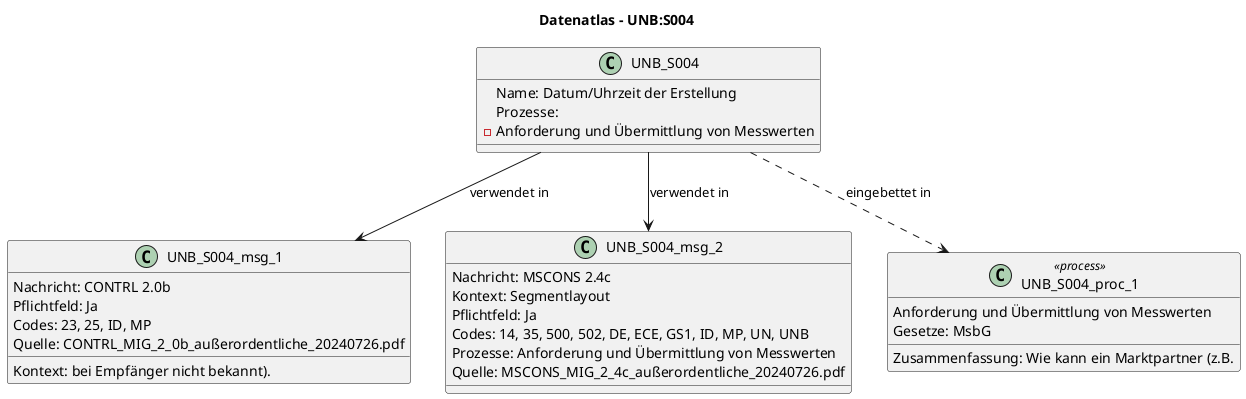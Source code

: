 @startuml
title Datenatlas – UNB:S004
class UNB_S004 {
  Name: Datum/Uhrzeit der Erstellung
  Prozesse:
    - Anforderung und Übermittlung von Messwerten
}
class UNB_S004_msg_1 {
  Nachricht: CONTRL 2.0b
  Kontext: bei Empfänger nicht bekannt).
  Pflichtfeld: Ja
  Codes: 23, 25, ID, MP
  Quelle: CONTRL_MIG_2_0b_außerordentliche_20240726.pdf
}
UNB_S004 --> UNB_S004_msg_1 : verwendet in
class UNB_S004_msg_2 {
  Nachricht: MSCONS 2.4c
  Kontext: Segmentlayout
  Pflichtfeld: Ja
  Codes: 14, 35, 500, 502, DE, ECE, GS1, ID, MP, UN, UNB
  Prozesse: Anforderung und Übermittlung von Messwerten
  Quelle: MSCONS_MIG_2_4c_außerordentliche_20240726.pdf
}
UNB_S004 --> UNB_S004_msg_2 : verwendet in
class UNB_S004_proc_1 <<process>> {
  Anforderung und Übermittlung von Messwerten
  Gesetze: MsbG
  Zusammenfassung: Wie kann ein Marktpartner (z.B.
}
UNB_S004 ..> UNB_S004_proc_1 : eingebettet in
@enduml